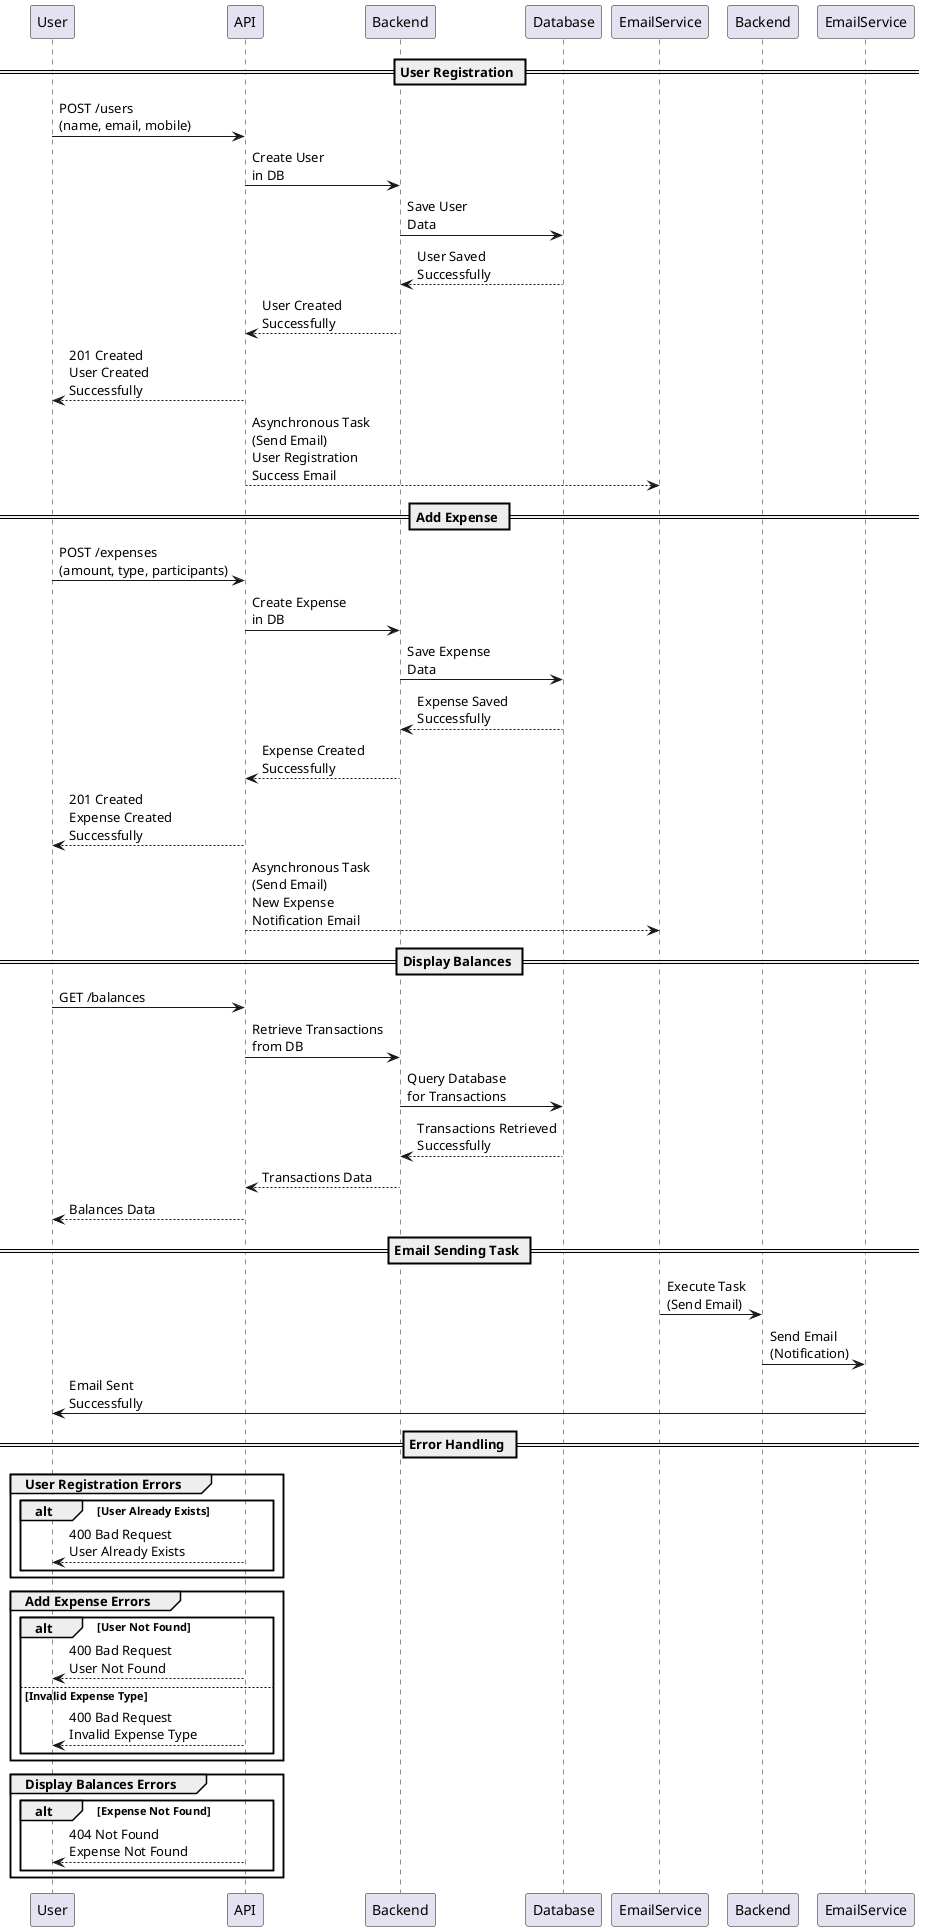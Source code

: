 @startuml
participant User as U
participant API as A
participant Backend as B
participant Database as DB
participant EmailService as E

== User Registration ==

U -> A: POST /users\n(name, email, mobile)
A -> B: Create User\nin DB
B -> DB: Save User\nData
DB --> B: User Saved\nSuccessfully
B --> A: User Created\nSuccessfully
A --> U: 201 Created\nUser Created\nSuccessfully
A --> E: Asynchronous Task\n(Send Email)\nUser Registration\nSuccess Email

== Add Expense ==

U -> A: POST /expenses\n(amount, type, participants)
A -> B: Create Expense\nin DB
B -> DB: Save Expense\nData
DB --> B: Expense Saved\nSuccessfully
B --> A: Expense Created\nSuccessfully
A --> U: 201 Created\nExpense Created\nSuccessfully
A --> E: Asynchronous Task\n(Send Email)\nNew Expense\nNotification Email

== Display Balances ==

U -> A: GET /balances
A -> B: Retrieve Transactions\nfrom DB
B -> DB: Query Database\nfor Transactions
DB --> B: Transactions Retrieved\nSuccessfully
B --> A: Transactions Data
A --> U: Balances Data

== Email Sending Task ==

E -> Backend: Execute Task\n(Send Email)
Backend -> EmailService: Send Email\n(Notification)
EmailService -> U: Email Sent\nSuccessfully

== Error Handling ==

group User Registration Errors
    alt User Already Exists
        A --> U: 400 Bad Request\nUser Already Exists
    end
end

group Add Expense Errors
    alt User Not Found
        A --> U: 400 Bad Request\nUser Not Found
    else Invalid Expense Type
        A --> U: 400 Bad Request\nInvalid Expense Type
    end
end

group Display Balances Errors
    alt Expense Not Found
        A --> U: 404 Not Found\nExpense Not Found
    end
end
@enduml